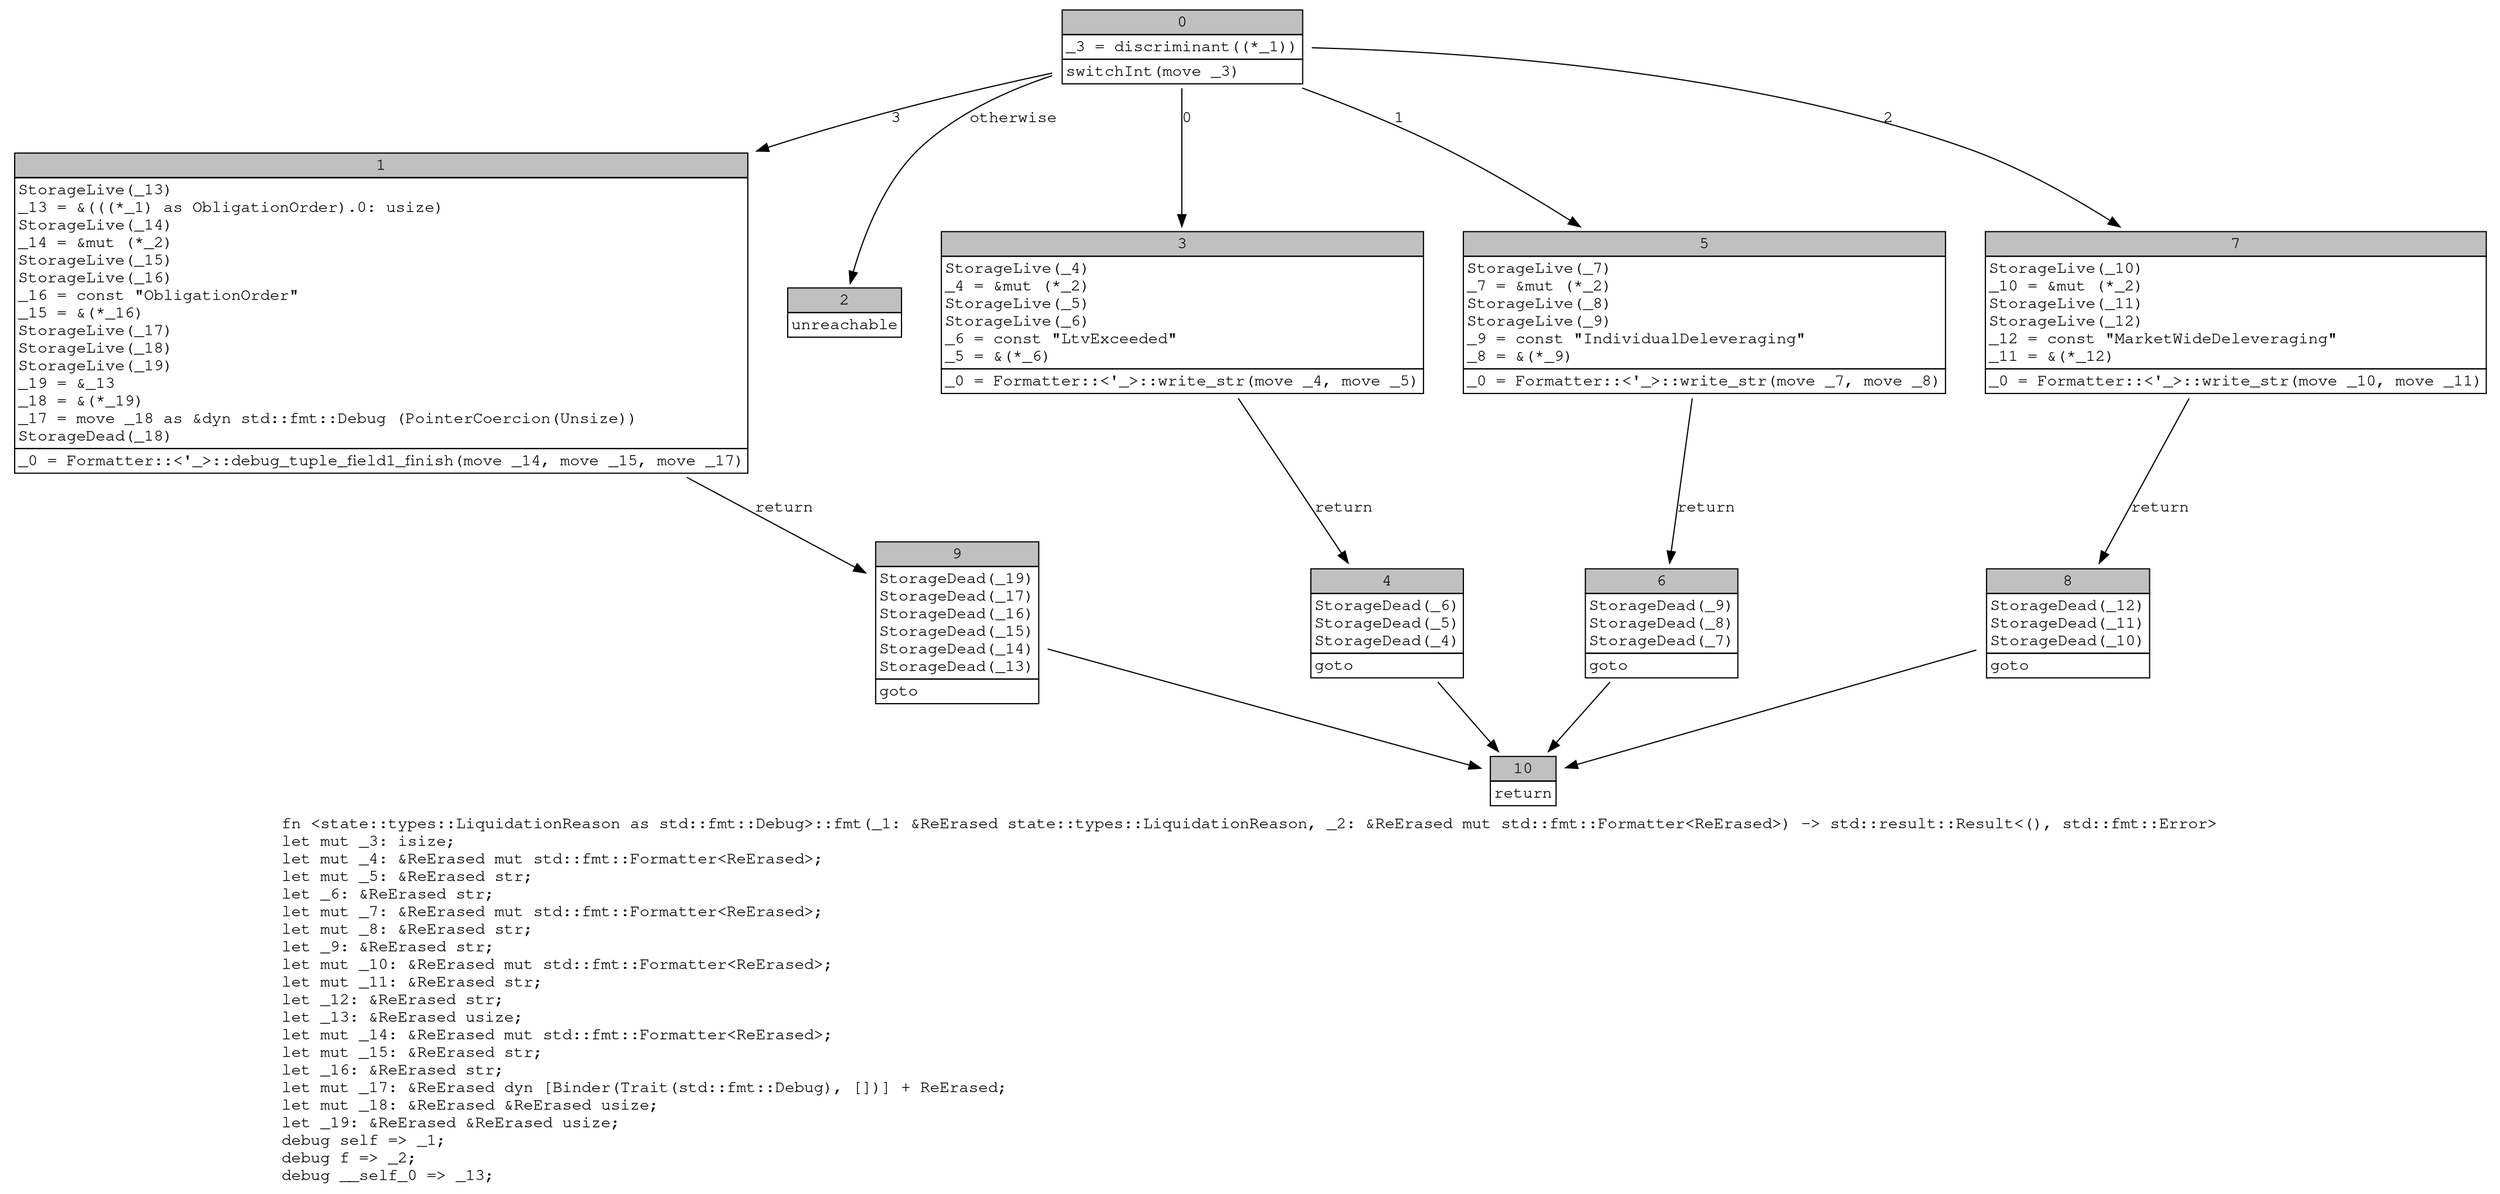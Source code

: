 digraph Mir_0_10652 {
    graph [fontname="Courier, monospace"];
    node [fontname="Courier, monospace"];
    edge [fontname="Courier, monospace"];
    label=<fn &lt;state::types::LiquidationReason as std::fmt::Debug&gt;::fmt(_1: &amp;ReErased state::types::LiquidationReason, _2: &amp;ReErased mut std::fmt::Formatter&lt;ReErased&gt;) -&gt; std::result::Result&lt;(), std::fmt::Error&gt;<br align="left"/>let mut _3: isize;<br align="left"/>let mut _4: &amp;ReErased mut std::fmt::Formatter&lt;ReErased&gt;;<br align="left"/>let mut _5: &amp;ReErased str;<br align="left"/>let _6: &amp;ReErased str;<br align="left"/>let mut _7: &amp;ReErased mut std::fmt::Formatter&lt;ReErased&gt;;<br align="left"/>let mut _8: &amp;ReErased str;<br align="left"/>let _9: &amp;ReErased str;<br align="left"/>let mut _10: &amp;ReErased mut std::fmt::Formatter&lt;ReErased&gt;;<br align="left"/>let mut _11: &amp;ReErased str;<br align="left"/>let _12: &amp;ReErased str;<br align="left"/>let _13: &amp;ReErased usize;<br align="left"/>let mut _14: &amp;ReErased mut std::fmt::Formatter&lt;ReErased&gt;;<br align="left"/>let mut _15: &amp;ReErased str;<br align="left"/>let _16: &amp;ReErased str;<br align="left"/>let mut _17: &amp;ReErased dyn [Binder(Trait(std::fmt::Debug), [])] + ReErased;<br align="left"/>let mut _18: &amp;ReErased &amp;ReErased usize;<br align="left"/>let _19: &amp;ReErased &amp;ReErased usize;<br align="left"/>debug self =&gt; _1;<br align="left"/>debug f =&gt; _2;<br align="left"/>debug __self_0 =&gt; _13;<br align="left"/>>;
    bb0__0_10652 [shape="none", label=<<table border="0" cellborder="1" cellspacing="0"><tr><td bgcolor="gray" align="center" colspan="1">0</td></tr><tr><td align="left" balign="left">_3 = discriminant((*_1))<br/></td></tr><tr><td align="left">switchInt(move _3)</td></tr></table>>];
    bb1__0_10652 [shape="none", label=<<table border="0" cellborder="1" cellspacing="0"><tr><td bgcolor="gray" align="center" colspan="1">1</td></tr><tr><td align="left" balign="left">StorageLive(_13)<br/>_13 = &amp;(((*_1) as ObligationOrder).0: usize)<br/>StorageLive(_14)<br/>_14 = &amp;mut (*_2)<br/>StorageLive(_15)<br/>StorageLive(_16)<br/>_16 = const &quot;ObligationOrder&quot;<br/>_15 = &amp;(*_16)<br/>StorageLive(_17)<br/>StorageLive(_18)<br/>StorageLive(_19)<br/>_19 = &amp;_13<br/>_18 = &amp;(*_19)<br/>_17 = move _18 as &amp;dyn std::fmt::Debug (PointerCoercion(Unsize))<br/>StorageDead(_18)<br/></td></tr><tr><td align="left">_0 = Formatter::&lt;'_&gt;::debug_tuple_field1_finish(move _14, move _15, move _17)</td></tr></table>>];
    bb2__0_10652 [shape="none", label=<<table border="0" cellborder="1" cellspacing="0"><tr><td bgcolor="gray" align="center" colspan="1">2</td></tr><tr><td align="left">unreachable</td></tr></table>>];
    bb3__0_10652 [shape="none", label=<<table border="0" cellborder="1" cellspacing="0"><tr><td bgcolor="gray" align="center" colspan="1">3</td></tr><tr><td align="left" balign="left">StorageLive(_4)<br/>_4 = &amp;mut (*_2)<br/>StorageLive(_5)<br/>StorageLive(_6)<br/>_6 = const &quot;LtvExceeded&quot;<br/>_5 = &amp;(*_6)<br/></td></tr><tr><td align="left">_0 = Formatter::&lt;'_&gt;::write_str(move _4, move _5)</td></tr></table>>];
    bb4__0_10652 [shape="none", label=<<table border="0" cellborder="1" cellspacing="0"><tr><td bgcolor="gray" align="center" colspan="1">4</td></tr><tr><td align="left" balign="left">StorageDead(_6)<br/>StorageDead(_5)<br/>StorageDead(_4)<br/></td></tr><tr><td align="left">goto</td></tr></table>>];
    bb5__0_10652 [shape="none", label=<<table border="0" cellborder="1" cellspacing="0"><tr><td bgcolor="gray" align="center" colspan="1">5</td></tr><tr><td align="left" balign="left">StorageLive(_7)<br/>_7 = &amp;mut (*_2)<br/>StorageLive(_8)<br/>StorageLive(_9)<br/>_9 = const &quot;IndividualDeleveraging&quot;<br/>_8 = &amp;(*_9)<br/></td></tr><tr><td align="left">_0 = Formatter::&lt;'_&gt;::write_str(move _7, move _8)</td></tr></table>>];
    bb6__0_10652 [shape="none", label=<<table border="0" cellborder="1" cellspacing="0"><tr><td bgcolor="gray" align="center" colspan="1">6</td></tr><tr><td align="left" balign="left">StorageDead(_9)<br/>StorageDead(_8)<br/>StorageDead(_7)<br/></td></tr><tr><td align="left">goto</td></tr></table>>];
    bb7__0_10652 [shape="none", label=<<table border="0" cellborder="1" cellspacing="0"><tr><td bgcolor="gray" align="center" colspan="1">7</td></tr><tr><td align="left" balign="left">StorageLive(_10)<br/>_10 = &amp;mut (*_2)<br/>StorageLive(_11)<br/>StorageLive(_12)<br/>_12 = const &quot;MarketWideDeleveraging&quot;<br/>_11 = &amp;(*_12)<br/></td></tr><tr><td align="left">_0 = Formatter::&lt;'_&gt;::write_str(move _10, move _11)</td></tr></table>>];
    bb8__0_10652 [shape="none", label=<<table border="0" cellborder="1" cellspacing="0"><tr><td bgcolor="gray" align="center" colspan="1">8</td></tr><tr><td align="left" balign="left">StorageDead(_12)<br/>StorageDead(_11)<br/>StorageDead(_10)<br/></td></tr><tr><td align="left">goto</td></tr></table>>];
    bb9__0_10652 [shape="none", label=<<table border="0" cellborder="1" cellspacing="0"><tr><td bgcolor="gray" align="center" colspan="1">9</td></tr><tr><td align="left" balign="left">StorageDead(_19)<br/>StorageDead(_17)<br/>StorageDead(_16)<br/>StorageDead(_15)<br/>StorageDead(_14)<br/>StorageDead(_13)<br/></td></tr><tr><td align="left">goto</td></tr></table>>];
    bb10__0_10652 [shape="none", label=<<table border="0" cellborder="1" cellspacing="0"><tr><td bgcolor="gray" align="center" colspan="1">10</td></tr><tr><td align="left">return</td></tr></table>>];
    bb0__0_10652 -> bb3__0_10652 [label="0"];
    bb0__0_10652 -> bb5__0_10652 [label="1"];
    bb0__0_10652 -> bb7__0_10652 [label="2"];
    bb0__0_10652 -> bb1__0_10652 [label="3"];
    bb0__0_10652 -> bb2__0_10652 [label="otherwise"];
    bb1__0_10652 -> bb9__0_10652 [label="return"];
    bb3__0_10652 -> bb4__0_10652 [label="return"];
    bb4__0_10652 -> bb10__0_10652 [label=""];
    bb5__0_10652 -> bb6__0_10652 [label="return"];
    bb6__0_10652 -> bb10__0_10652 [label=""];
    bb7__0_10652 -> bb8__0_10652 [label="return"];
    bb8__0_10652 -> bb10__0_10652 [label=""];
    bb9__0_10652 -> bb10__0_10652 [label=""];
}
